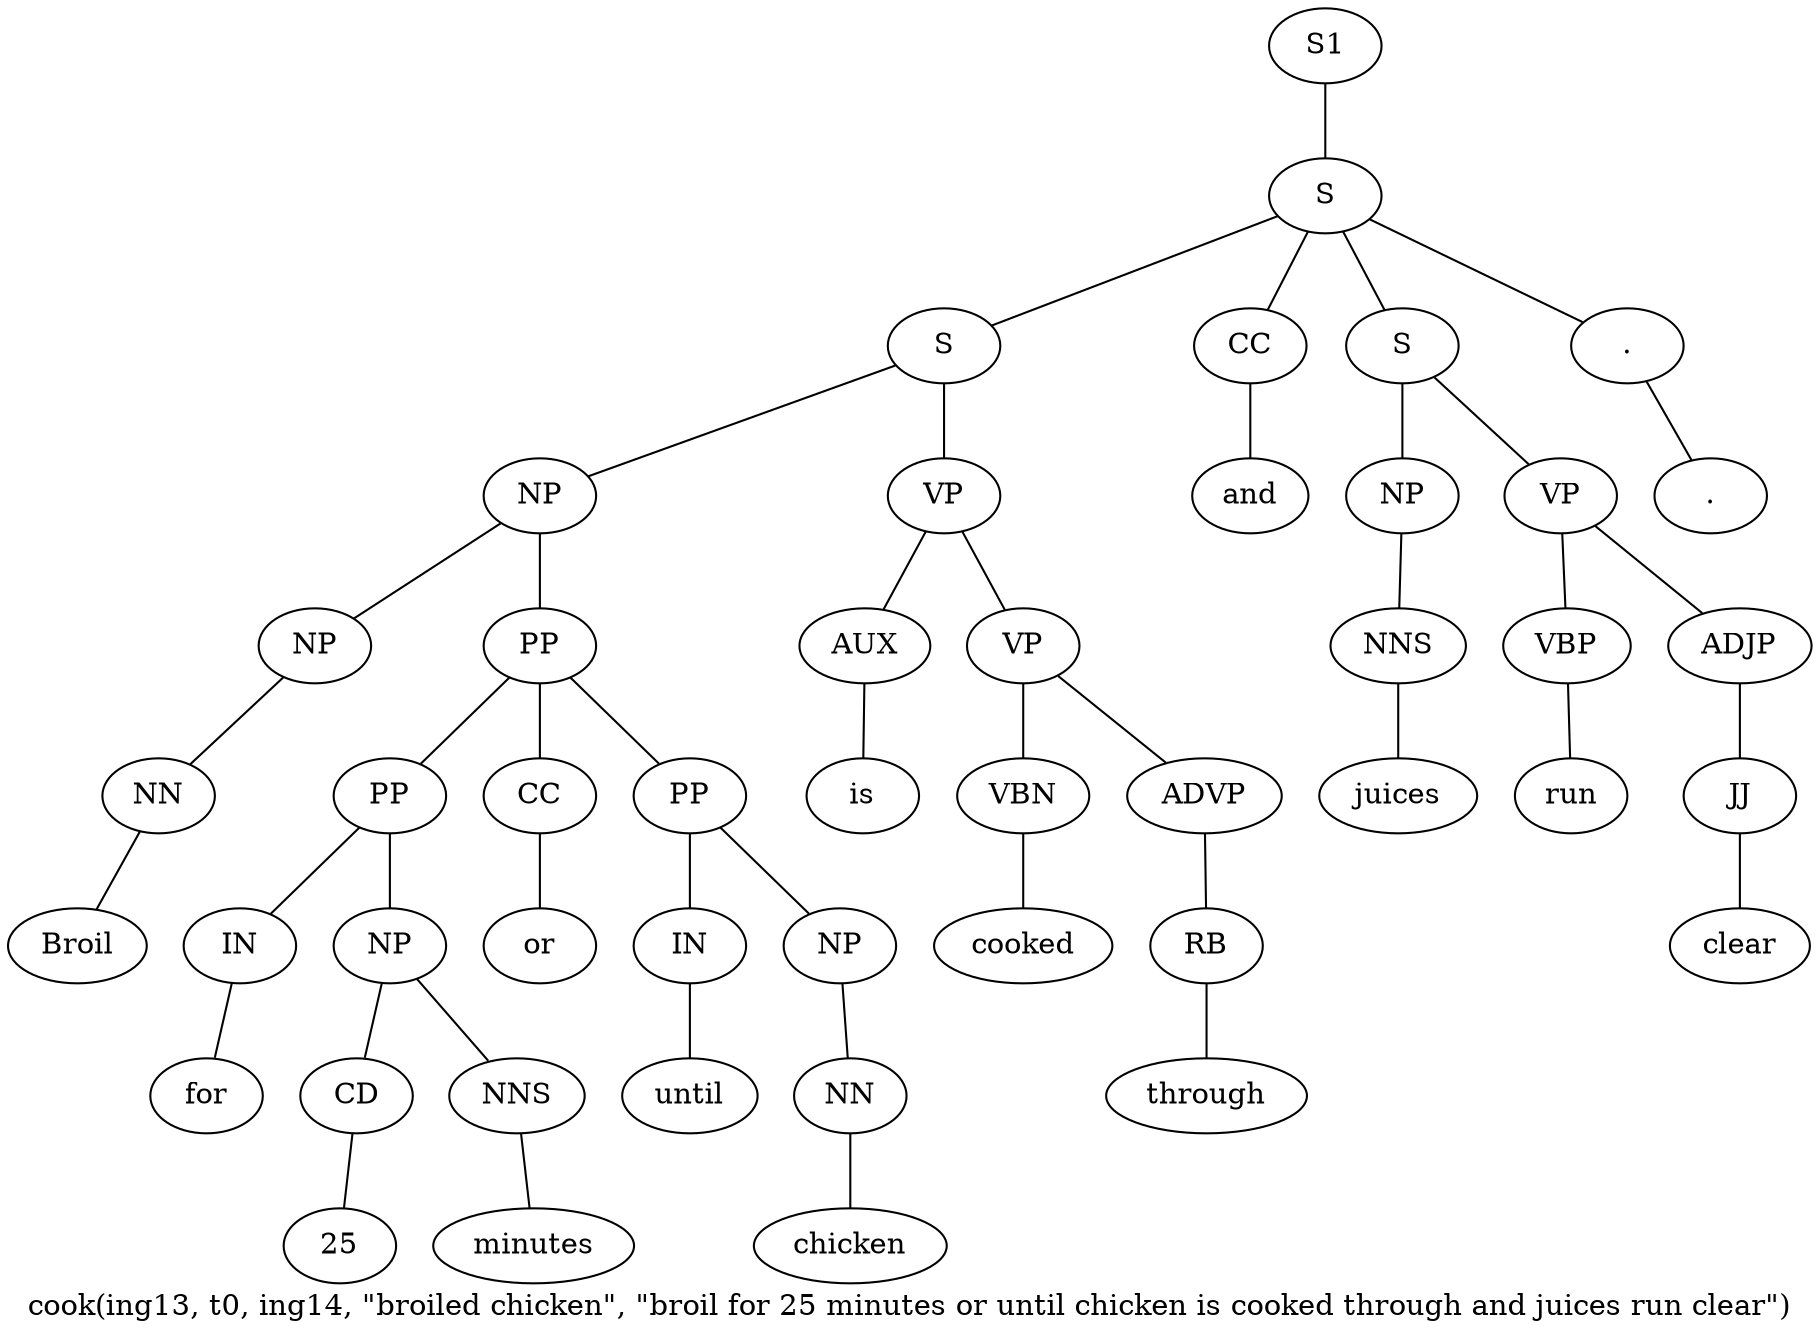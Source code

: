 graph SyntaxGraph {
	label = "cook(ing13, t0, ing14, \"broiled chicken\", \"broil for 25 minutes or until chicken is cooked through and juices run clear\")";
	Node0 [label="S1"];
	Node1 [label="S"];
	Node2 [label="S"];
	Node3 [label="NP"];
	Node4 [label="NP"];
	Node5 [label="NN"];
	Node6 [label="Broil"];
	Node7 [label="PP"];
	Node8 [label="PP"];
	Node9 [label="IN"];
	Node10 [label="for"];
	Node11 [label="NP"];
	Node12 [label="CD"];
	Node13 [label="25"];
	Node14 [label="NNS"];
	Node15 [label="minutes"];
	Node16 [label="CC"];
	Node17 [label="or"];
	Node18 [label="PP"];
	Node19 [label="IN"];
	Node20 [label="until"];
	Node21 [label="NP"];
	Node22 [label="NN"];
	Node23 [label="chicken"];
	Node24 [label="VP"];
	Node25 [label="AUX"];
	Node26 [label="is"];
	Node27 [label="VP"];
	Node28 [label="VBN"];
	Node29 [label="cooked"];
	Node30 [label="ADVP"];
	Node31 [label="RB"];
	Node32 [label="through"];
	Node33 [label="CC"];
	Node34 [label="and"];
	Node35 [label="S"];
	Node36 [label="NP"];
	Node37 [label="NNS"];
	Node38 [label="juices"];
	Node39 [label="VP"];
	Node40 [label="VBP"];
	Node41 [label="run"];
	Node42 [label="ADJP"];
	Node43 [label="JJ"];
	Node44 [label="clear"];
	Node45 [label="."];
	Node46 [label="."];

	Node0 -- Node1;
	Node1 -- Node2;
	Node1 -- Node33;
	Node1 -- Node35;
	Node1 -- Node45;
	Node2 -- Node3;
	Node2 -- Node24;
	Node3 -- Node4;
	Node3 -- Node7;
	Node4 -- Node5;
	Node5 -- Node6;
	Node7 -- Node8;
	Node7 -- Node16;
	Node7 -- Node18;
	Node8 -- Node9;
	Node8 -- Node11;
	Node9 -- Node10;
	Node11 -- Node12;
	Node11 -- Node14;
	Node12 -- Node13;
	Node14 -- Node15;
	Node16 -- Node17;
	Node18 -- Node19;
	Node18 -- Node21;
	Node19 -- Node20;
	Node21 -- Node22;
	Node22 -- Node23;
	Node24 -- Node25;
	Node24 -- Node27;
	Node25 -- Node26;
	Node27 -- Node28;
	Node27 -- Node30;
	Node28 -- Node29;
	Node30 -- Node31;
	Node31 -- Node32;
	Node33 -- Node34;
	Node35 -- Node36;
	Node35 -- Node39;
	Node36 -- Node37;
	Node37 -- Node38;
	Node39 -- Node40;
	Node39 -- Node42;
	Node40 -- Node41;
	Node42 -- Node43;
	Node43 -- Node44;
	Node45 -- Node46;
}